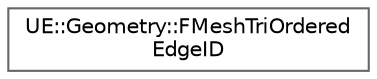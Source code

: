 digraph "Graphical Class Hierarchy"
{
 // INTERACTIVE_SVG=YES
 // LATEX_PDF_SIZE
  bgcolor="transparent";
  edge [fontname=Helvetica,fontsize=10,labelfontname=Helvetica,labelfontsize=10];
  node [fontname=Helvetica,fontsize=10,shape=box,height=0.2,width=0.4];
  rankdir="LR";
  Node0 [id="Node000000",label="UE::Geometry::FMeshTriOrdered\lEdgeID",height=0.2,width=0.4,color="grey40", fillcolor="white", style="filled",URL="$d4/d15/structUE_1_1Geometry_1_1FMeshTriOrderedEdgeID.html",tooltip="FMeshTriOrderedEdgeID identifies an oriented edge in a triangle mesh based on indices into the triang..."];
}
